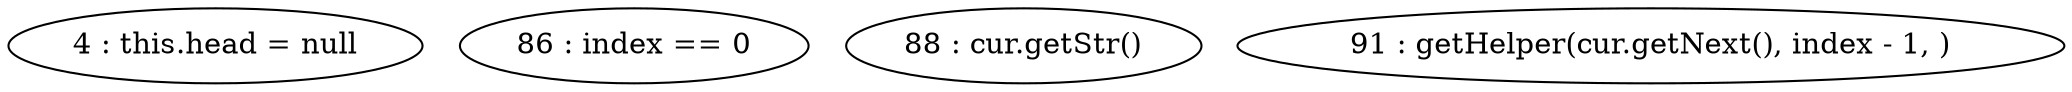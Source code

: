 digraph G {
"4 : this.head = null"
"86 : index == 0"
"88 : cur.getStr()"
"91 : getHelper(cur.getNext(), index - 1, )"
}